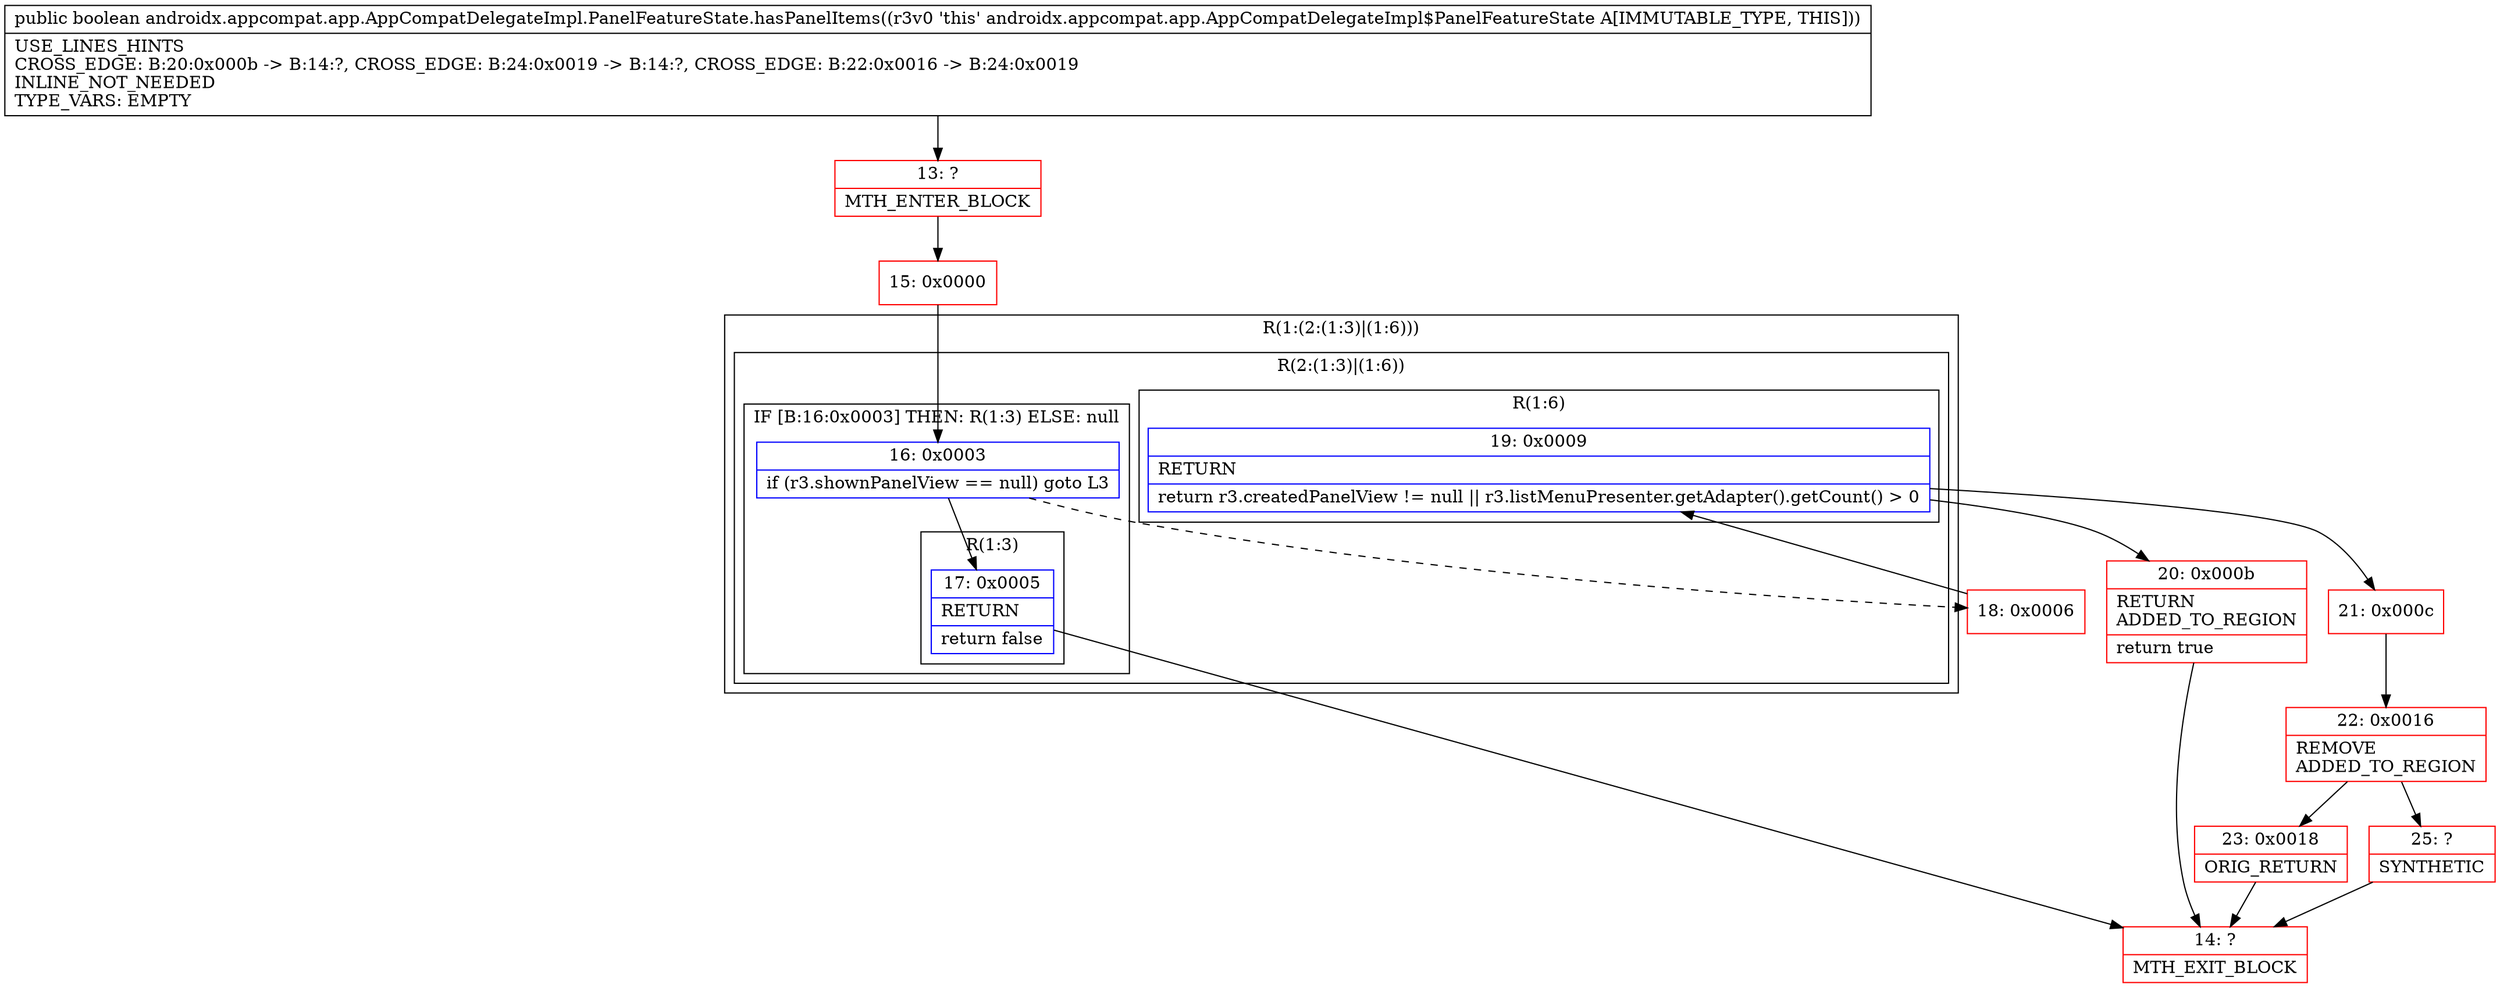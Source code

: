 digraph "CFG forandroidx.appcompat.app.AppCompatDelegateImpl.PanelFeatureState.hasPanelItems()Z" {
subgraph cluster_Region_1422784312 {
label = "R(1:(2:(1:3)|(1:6)))";
node [shape=record,color=blue];
subgraph cluster_Region_1729379884 {
label = "R(2:(1:3)|(1:6))";
node [shape=record,color=blue];
subgraph cluster_IfRegion_1454190890 {
label = "IF [B:16:0x0003] THEN: R(1:3) ELSE: null";
node [shape=record,color=blue];
Node_16 [shape=record,label="{16\:\ 0x0003|if (r3.shownPanelView == null) goto L3\l}"];
subgraph cluster_Region_122785943 {
label = "R(1:3)";
node [shape=record,color=blue];
Node_17 [shape=record,label="{17\:\ 0x0005|RETURN\l|return false\l}"];
}
}
subgraph cluster_Region_1017037682 {
label = "R(1:6)";
node [shape=record,color=blue];
Node_19 [shape=record,label="{19\:\ 0x0009|RETURN\l|return r3.createdPanelView != null \|\| r3.listMenuPresenter.getAdapter().getCount() \> 0\l}"];
}
}
}
Node_13 [shape=record,color=red,label="{13\:\ ?|MTH_ENTER_BLOCK\l}"];
Node_15 [shape=record,color=red,label="{15\:\ 0x0000}"];
Node_14 [shape=record,color=red,label="{14\:\ ?|MTH_EXIT_BLOCK\l}"];
Node_18 [shape=record,color=red,label="{18\:\ 0x0006}"];
Node_20 [shape=record,color=red,label="{20\:\ 0x000b|RETURN\lADDED_TO_REGION\l|return true\l}"];
Node_21 [shape=record,color=red,label="{21\:\ 0x000c}"];
Node_22 [shape=record,color=red,label="{22\:\ 0x0016|REMOVE\lADDED_TO_REGION\l}"];
Node_23 [shape=record,color=red,label="{23\:\ 0x0018|ORIG_RETURN\l}"];
Node_25 [shape=record,color=red,label="{25\:\ ?|SYNTHETIC\l}"];
MethodNode[shape=record,label="{public boolean androidx.appcompat.app.AppCompatDelegateImpl.PanelFeatureState.hasPanelItems((r3v0 'this' androidx.appcompat.app.AppCompatDelegateImpl$PanelFeatureState A[IMMUTABLE_TYPE, THIS]))  | USE_LINES_HINTS\lCROSS_EDGE: B:20:0x000b \-\> B:14:?, CROSS_EDGE: B:24:0x0019 \-\> B:14:?, CROSS_EDGE: B:22:0x0016 \-\> B:24:0x0019\lINLINE_NOT_NEEDED\lTYPE_VARS: EMPTY\l}"];
MethodNode -> Node_13;Node_16 -> Node_17;
Node_16 -> Node_18[style=dashed];
Node_17 -> Node_14;
Node_19 -> Node_20;
Node_19 -> Node_21;
Node_13 -> Node_15;
Node_15 -> Node_16;
Node_18 -> Node_19;
Node_20 -> Node_14;
Node_21 -> Node_22;
Node_22 -> Node_23;
Node_22 -> Node_25;
Node_23 -> Node_14;
Node_25 -> Node_14;
}

